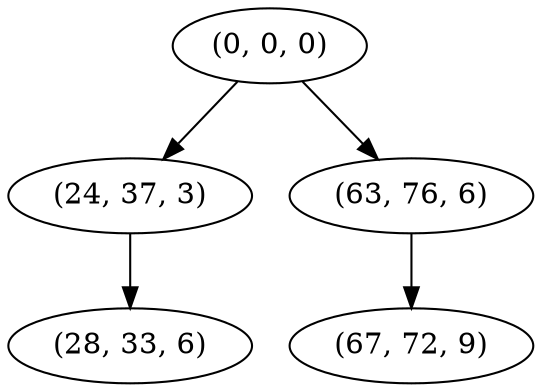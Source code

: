 digraph tree {
    "(0, 0, 0)";
    "(24, 37, 3)";
    "(28, 33, 6)";
    "(63, 76, 6)";
    "(67, 72, 9)";
    "(0, 0, 0)" -> "(24, 37, 3)";
    "(0, 0, 0)" -> "(63, 76, 6)";
    "(24, 37, 3)" -> "(28, 33, 6)";
    "(63, 76, 6)" -> "(67, 72, 9)";
}
